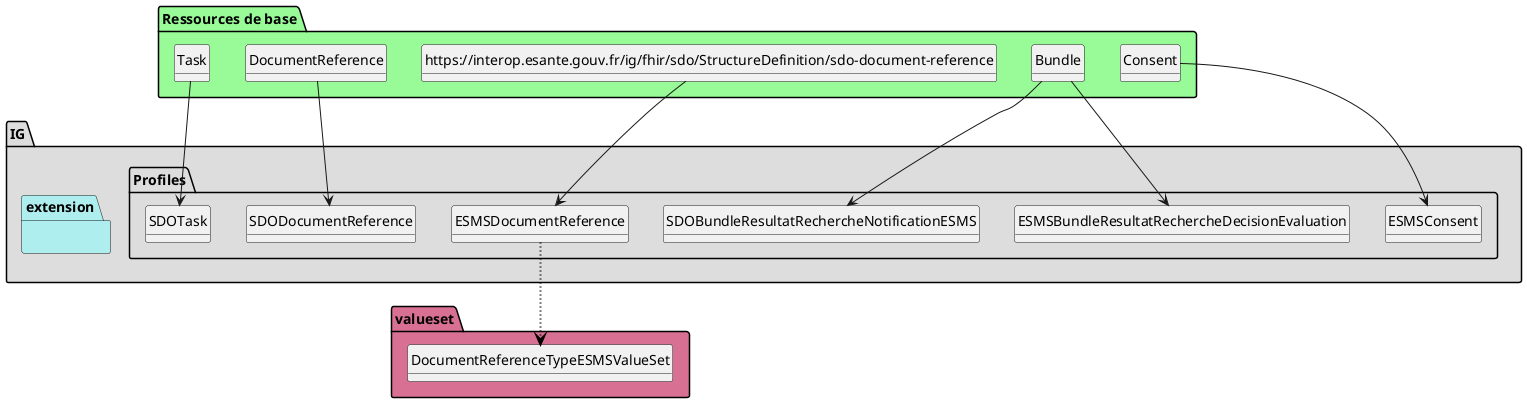 @startuml
set namespaceSeparator ?
hide circle
hide class fields

package IG #DDDDDD{

     package Profiles #DDDDDD{

        class ESMSBundleResultatRechercheDecisionEvaluation{

             Bundle.type => [None..None]
             Bundle.entry.resource => [1..None]
        } 

        class ESMSConsent{

             Consent.meta => [1..None]
             Consent.meta.source => [1..None]
             Consent.scope => [None..None]
             Consent.category => [None..None]
             Consent.dateTime => [1..None]
             Consent.provision => [1..None]
             Consent.provision.data => [1..1]
             Consent.provision.data.meaning => [None..None]
             Consent.provision.data.reference => [None..None]
             Consent.provision.data.reference.identifier => [1..None]
             Consent.provision.data.reference.identifier.use => [1..None]
             Consent.provision.data.reference.identifier.value => [1..None]
        } 

        class ESMSDocumentReference{

             DocumentReference => [None..None]
             DocumentReference.identifier => [2..None]
             DocumentReference.type => [1..None]
             DocumentReference.type.coding => [1..1]
             DocumentReference.content.attachment.title => [None..None]
        } 

        class SDOBundleResultatRechercheNotificationESMS{

             Bundle.type => [None..None]
             Bundle.entry.resource => [1..None]
        } 

        class SDODocumentReference{

             DocumentReference.identifier => [1..2]
             DocumentReference.identifier:idDecision => [1..1]
             DocumentReference.identifier:idDecision.use => [1..None]
             DocumentReference.identifier:idDecision.value => [1..None]
             DocumentReference.identifier:idNat_Decision => [0..1]
             DocumentReference.identifier:idNat_Decision.use => [1..None]
             DocumentReference.identifier:idNat_Decision.value => [1..None]
             DocumentReference.content => [None..1]
             DocumentReference.content.attachment.title => [1..None]
        } 

        class SDOTask{

             Task.meta.lastUpdated => [1..None]
             Task.intent => [None..None]
             Task.input => [5..None]
             Task.input:idNat_Struct => [1..1]
             Task.input:idNat_Struct.type => [None..None]
             Task.input:idNat_Struct.value[x] => [None..None]
             Task.input:nomESMS => [1..1]
             Task.input:nomESMS.type => [None..None]
             Task.input:nomESMS.value[x] => [None..None]
             Task.input:statutESMS => [0..1]
             Task.input:statutESMS.type => [None..None]
             Task.input:statutESMS.value[x] => [None..None]
             Task.input:motifESMS => [0..1]
             Task.input:motifESMS.type => [None..None]
             Task.input:motifESMS.value[x] => [None..None]
             Task.input:dateStatutESMS => [0..1]
             Task.input:dateStatutESMS.type => [None..None]
             Task.input:dateStatutESMS.value[x] => [None..None]
             Task.input:idUnite => [0..1]
             Task.input:idUnite.type => [None..None]
             Task.input:idUnite.value[x] => [None..None]
             Task.input:nomUnite => [0..1]
             Task.input:nomUnite.type => [None..None]
             Task.input:nomUnite.value[x] => [None..None]
             Task.input:categorieOrganisation => [0..1]
             Task.input:categorieOrganisation.type => [None..None]
             Task.input:categorieOrganisation.value[x] => [None..None]
             Task.input:temporaliteAccueil => [0..1]
             Task.input:temporaliteAccueil.type => [None..None]
             Task.input:temporaliteAccueil.value[x] => [None..None]
             Task.input:accueilSequentiel => [0..1]
             Task.input:accueilSequentiel.type => [None..None]
             Task.input:accueilSequentiel.value[x] => [None..None]
             Task.input:modePriseCharge => [0..1]
             Task.input:modePriseCharge.type => [None..None]
             Task.input:modePriseCharge.value[x] => [None..None]
             Task.input:modePriseCharge.value[x].coding => [1..1]
             Task.input:statutUnite => [0..1]
             Task.input:statutUnite.type => [None..None]
             Task.input:statutUnite.value[x] => [None..None]
             Task.input:dateStatutUnite => [0..1]
             Task.input:dateStatutUnite.type => [None..None]
             Task.input:dateStatutUnite.value[x] => [None..None]
             Task.input:motifUnite => [0..1]
             Task.input:motifUnite.type => [None..None]
             Task.input:motifUnite.value[x] => [None..None]
             Task.input:typeDroitPrestation => [1..1]
             Task.input:typeDroitPrestation.type => [None..None]
             Task.input:typeDroitPrestation.value[x] => [None..None]
             Task.input:idDecision => [1..1]
             Task.input:idDecision.type => [None..None]
             Task.input:idDecision.value[x] => [None..None]
             Task.input:idNat_Decision => [1..1]
             Task.input:idNat_Decision.type => [None..None]
             Task.input:idNat_Decision.value[x] => [None..None]
         }

     }
     package extension #paleturquoise {


         }
     }
     package valueset #PaleVioletRed{

        class DocumentReferenceTypeESMSValueSet  

     ESMSDocumentReference -[#black,dotted,thickness=2]-> DocumentReferenceTypeESMSValueSet
       }

package "Ressources de base" #palegreen {

 class "Bundle" as  class94c51f19c37f96ed231f5a0ae512b2a8 

    class94c51f19c37f96ed231f5a0ae512b2a8 --> ESMSBundleResultatRechercheDecisionEvaluation

 class "Consent" as  class1bbdf136f897ea2075a786bd05152095 

    class1bbdf136f897ea2075a786bd05152095 --> ESMSConsent

 class "https://interop.esante.gouv.fr/ig/fhir/sdo/StructureDefinition/sdo-document-reference" as  class6534e5d642a42f518f12b0cbd52c7fcd 

    class6534e5d642a42f518f12b0cbd52c7fcd --> ESMSDocumentReference

 class "Bundle" as  class94c51f19c37f96ed231f5a0ae512b2a8 

    class94c51f19c37f96ed231f5a0ae512b2a8 --> SDOBundleResultatRechercheNotificationESMS

 class "DocumentReference" as  classabc067272ee1964cc2c74c1c1a1854f5 

    classabc067272ee1964cc2c74c1c1a1854f5 --> SDODocumentReference

 class "Task" as  classeaeb30f9f18e0c50b178676f3eaef45f 

    classeaeb30f9f18e0c50b178676f3eaef45f --> SDOTask
}
@enduml